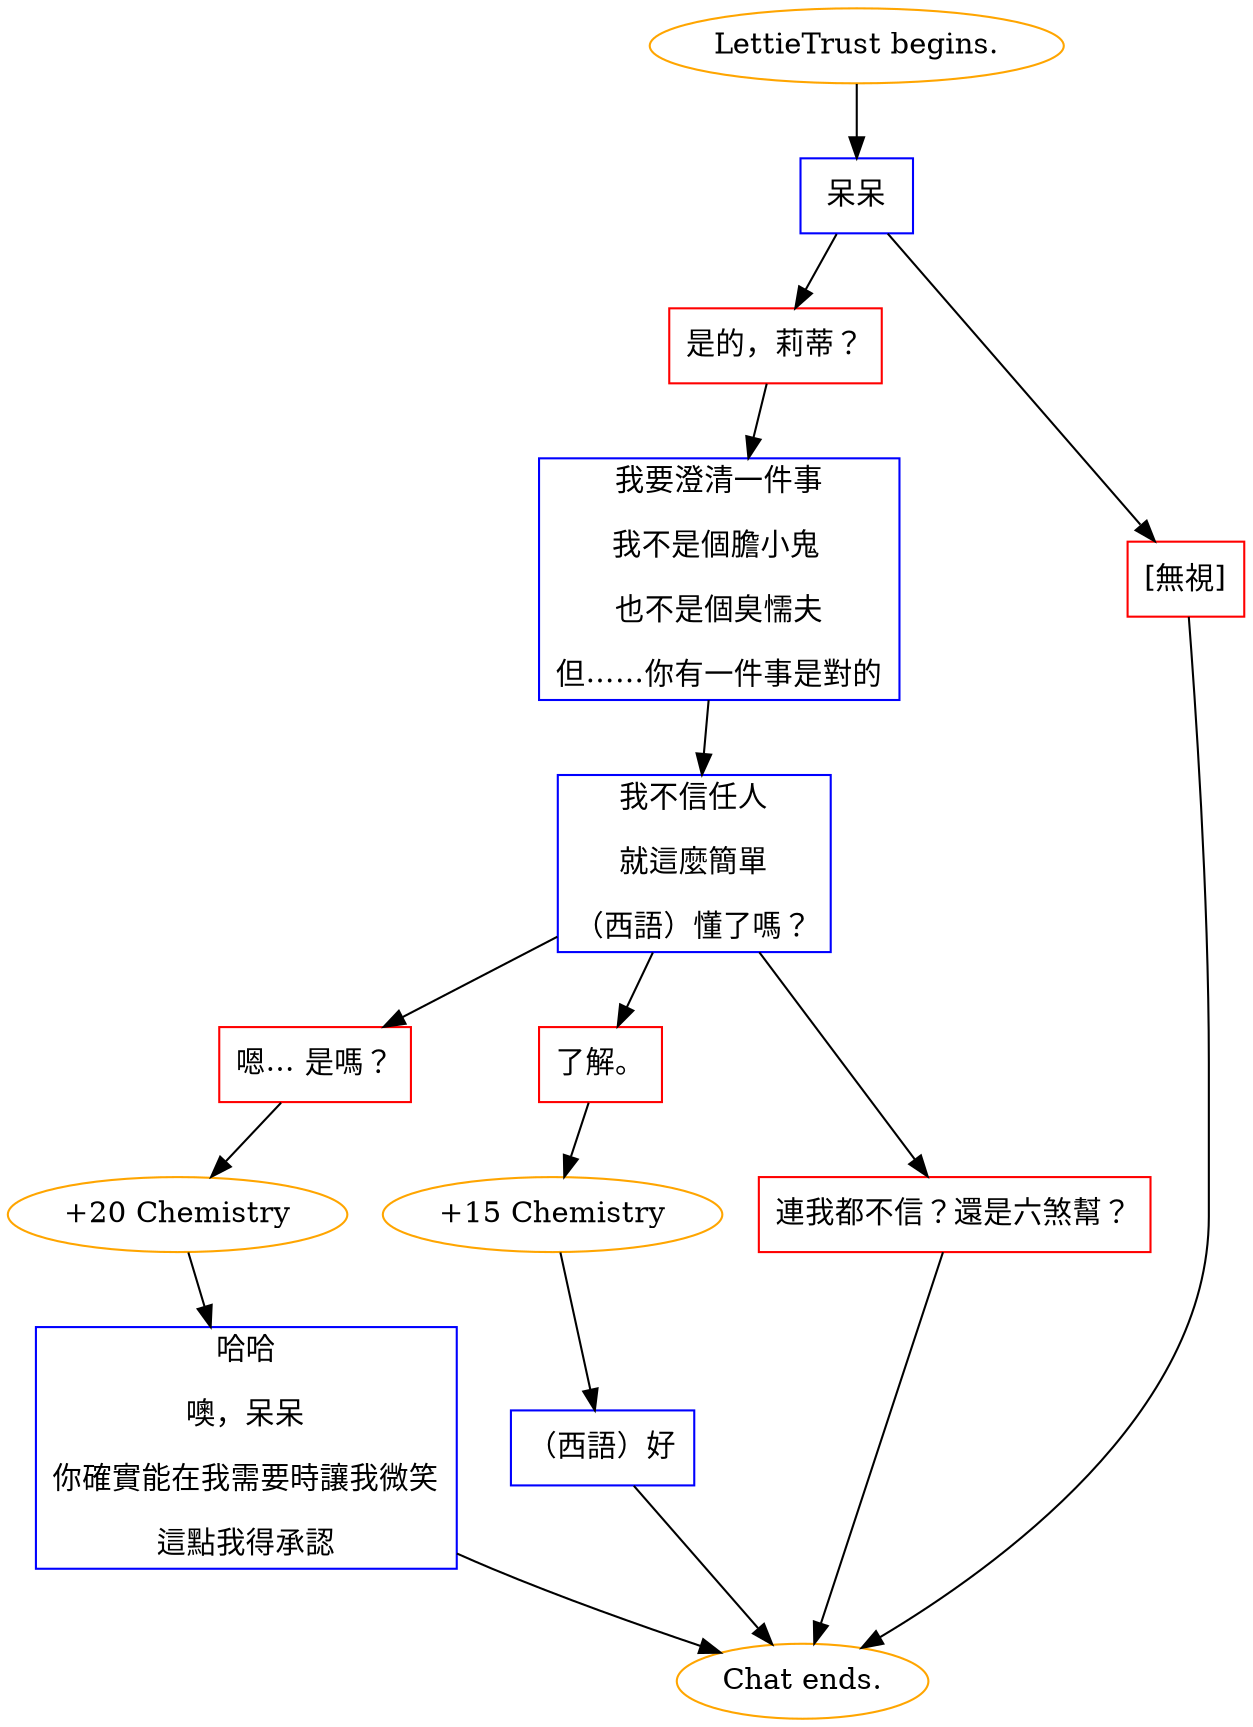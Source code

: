 digraph {
	"LettieTrust begins." [color=orange];
		"LettieTrust begins." -> j2376833518;
	j2376833518 [label="呆呆",shape=box,color=blue];
		j2376833518 -> j3466436736;
		j2376833518 -> j3102889003;
	j3466436736 [label="是的，莉蒂？",shape=box,color=red];
		j3466436736 -> j3202448088;
	j3102889003 [label="[無視]",shape=box,color=red];
		j3102889003 -> "Chat ends.";
	j3202448088 [label="我要澄清一件事
我不是個膽小鬼 
也不是個臭懦夫
但……你有一件事是對的",shape=box,color=blue];
		j3202448088 -> j4032258042;
	"Chat ends." [color=orange];
	j4032258042 [label="我不信任人
就這麼簡單
（西語）懂了嗎？",shape=box,color=blue];
		j4032258042 -> j1568518369;
		j4032258042 -> j1972074157;
		j4032258042 -> j358551338;
	j1568518369 [label="嗯… 是嗎？",shape=box,color=red];
		j1568518369 -> j2839500716;
	j1972074157 [label="了解。",shape=box,color=red];
		j1972074157 -> j3968724517;
	j358551338 [label="連我都不信？還是六煞幫？",shape=box,color=red];
		j358551338 -> "Chat ends.";
	j2839500716 [label="+20 Chemistry",color=orange];
		j2839500716 -> j3342456155;
	j3968724517 [label="+15 Chemistry",color=orange];
		j3968724517 -> j3994635246;
	j3342456155 [label="哈哈
噢，呆呆
你確實能在我需要時讓我微笑
這點我得承認",shape=box,color=blue];
		j3342456155 -> "Chat ends.";
	j3994635246 [label="（西語）好",shape=box,color=blue];
		j3994635246 -> "Chat ends.";
}